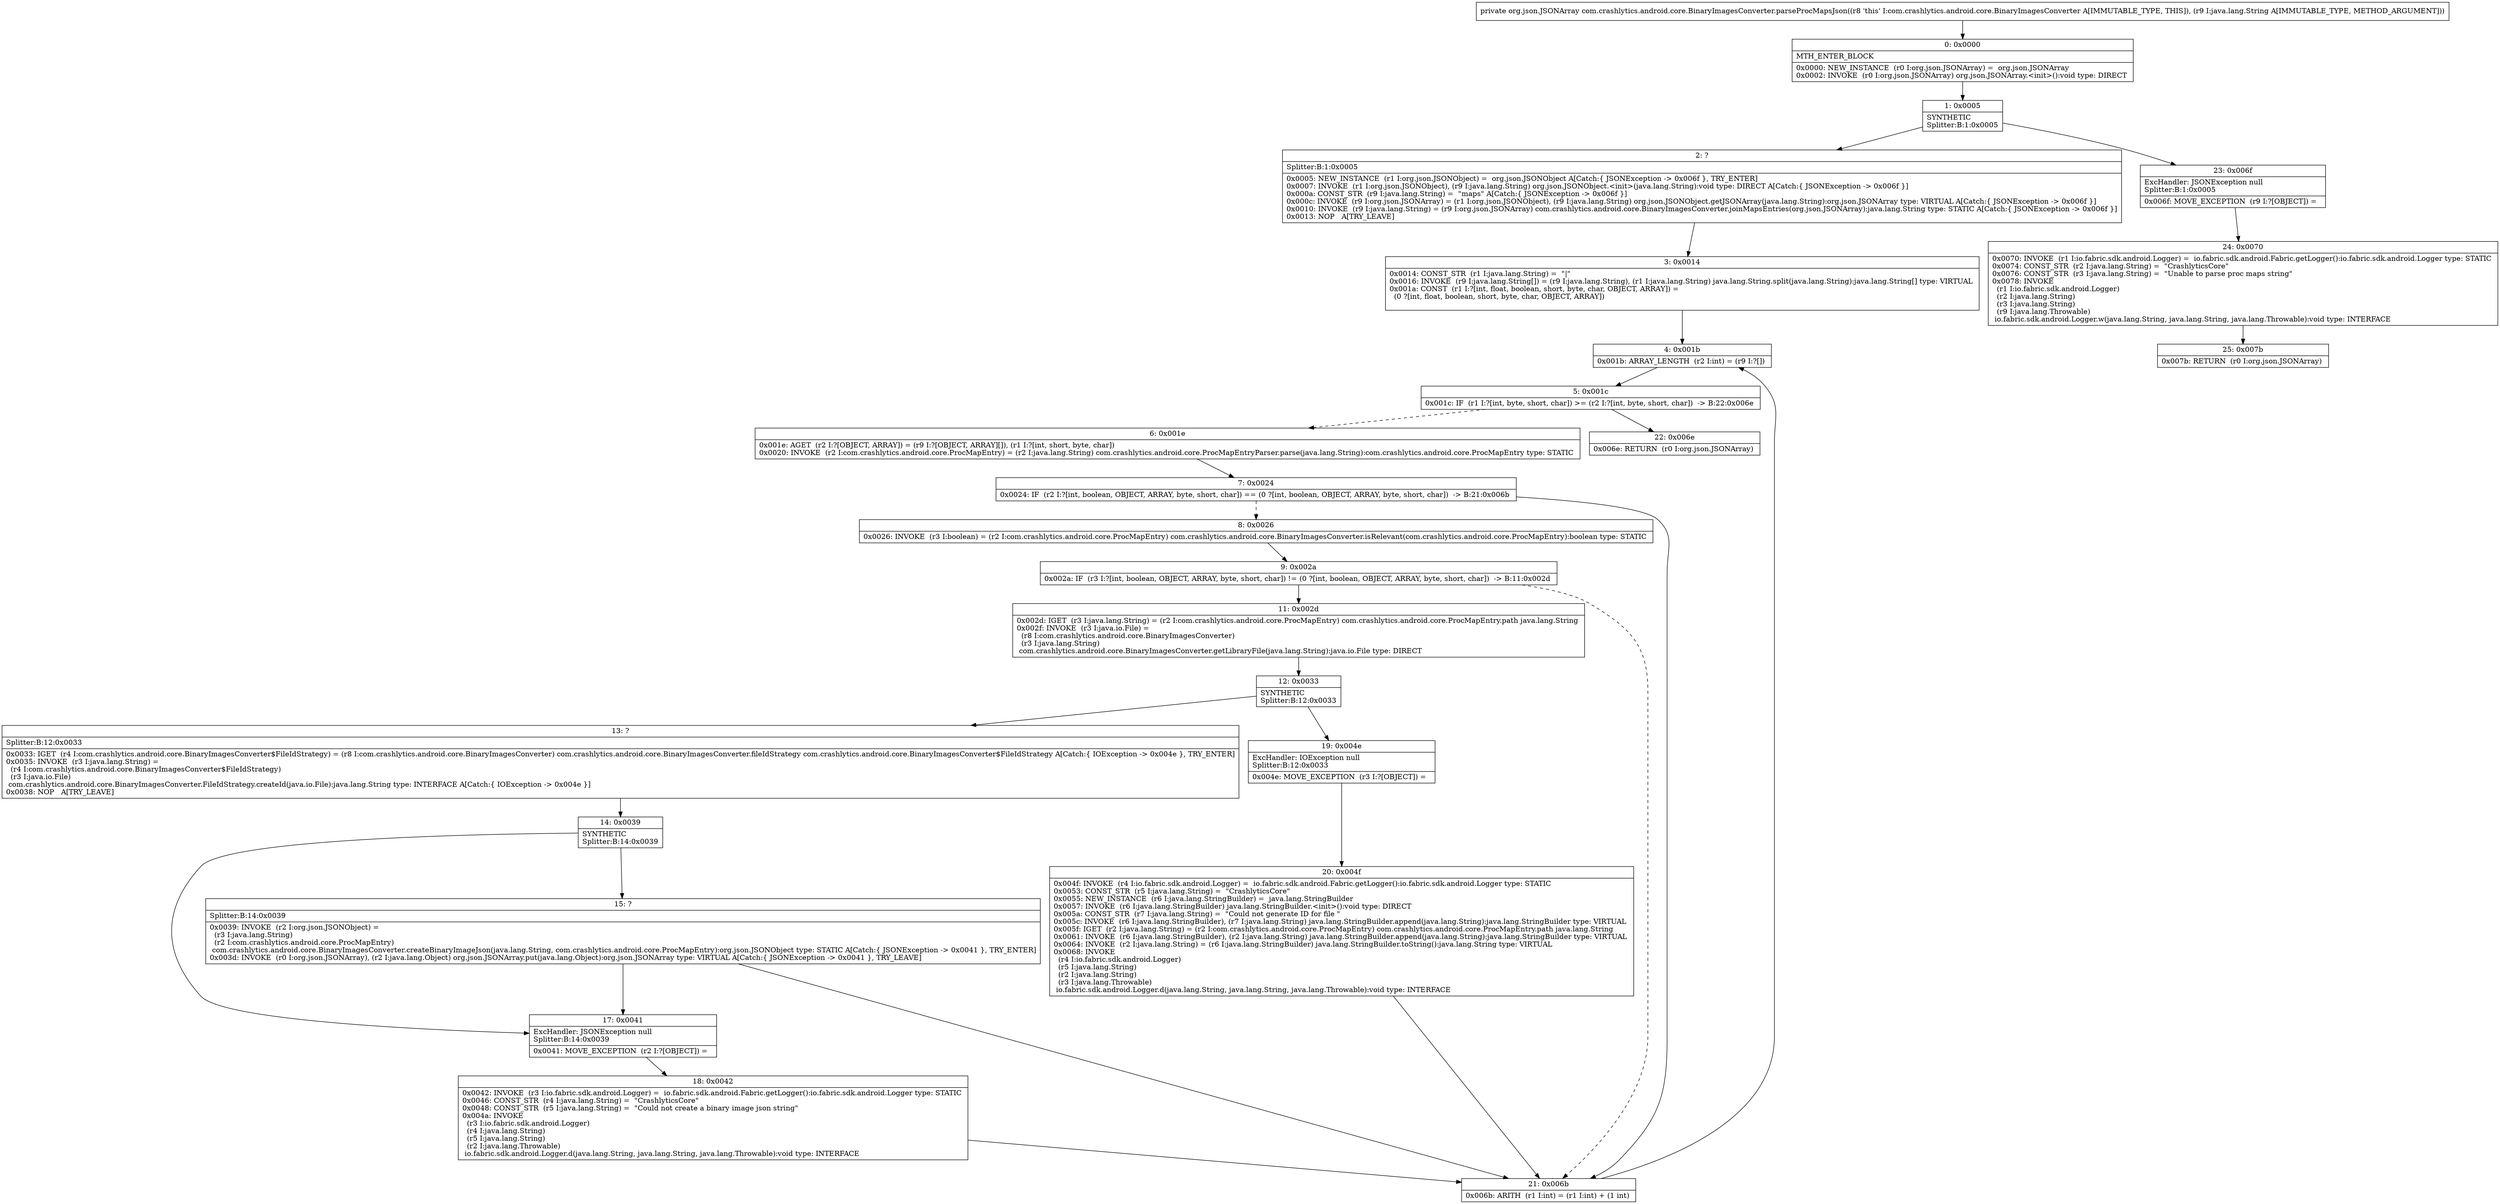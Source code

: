digraph "CFG forcom.crashlytics.android.core.BinaryImagesConverter.parseProcMapsJson(Ljava\/lang\/String;)Lorg\/json\/JSONArray;" {
Node_0 [shape=record,label="{0\:\ 0x0000|MTH_ENTER_BLOCK\l|0x0000: NEW_INSTANCE  (r0 I:org.json.JSONArray) =  org.json.JSONArray \l0x0002: INVOKE  (r0 I:org.json.JSONArray) org.json.JSONArray.\<init\>():void type: DIRECT \l}"];
Node_1 [shape=record,label="{1\:\ 0x0005|SYNTHETIC\lSplitter:B:1:0x0005\l}"];
Node_2 [shape=record,label="{2\:\ ?|Splitter:B:1:0x0005\l|0x0005: NEW_INSTANCE  (r1 I:org.json.JSONObject) =  org.json.JSONObject A[Catch:\{ JSONException \-\> 0x006f \}, TRY_ENTER]\l0x0007: INVOKE  (r1 I:org.json.JSONObject), (r9 I:java.lang.String) org.json.JSONObject.\<init\>(java.lang.String):void type: DIRECT A[Catch:\{ JSONException \-\> 0x006f \}]\l0x000a: CONST_STR  (r9 I:java.lang.String) =  \"maps\" A[Catch:\{ JSONException \-\> 0x006f \}]\l0x000c: INVOKE  (r9 I:org.json.JSONArray) = (r1 I:org.json.JSONObject), (r9 I:java.lang.String) org.json.JSONObject.getJSONArray(java.lang.String):org.json.JSONArray type: VIRTUAL A[Catch:\{ JSONException \-\> 0x006f \}]\l0x0010: INVOKE  (r9 I:java.lang.String) = (r9 I:org.json.JSONArray) com.crashlytics.android.core.BinaryImagesConverter.joinMapsEntries(org.json.JSONArray):java.lang.String type: STATIC A[Catch:\{ JSONException \-\> 0x006f \}]\l0x0013: NOP   A[TRY_LEAVE]\l}"];
Node_3 [shape=record,label="{3\:\ 0x0014|0x0014: CONST_STR  (r1 I:java.lang.String) =  \"\|\" \l0x0016: INVOKE  (r9 I:java.lang.String[]) = (r9 I:java.lang.String), (r1 I:java.lang.String) java.lang.String.split(java.lang.String):java.lang.String[] type: VIRTUAL \l0x001a: CONST  (r1 I:?[int, float, boolean, short, byte, char, OBJECT, ARRAY]) = \l  (0 ?[int, float, boolean, short, byte, char, OBJECT, ARRAY])\l \l}"];
Node_4 [shape=record,label="{4\:\ 0x001b|0x001b: ARRAY_LENGTH  (r2 I:int) = (r9 I:?[]) \l}"];
Node_5 [shape=record,label="{5\:\ 0x001c|0x001c: IF  (r1 I:?[int, byte, short, char]) \>= (r2 I:?[int, byte, short, char])  \-\> B:22:0x006e \l}"];
Node_6 [shape=record,label="{6\:\ 0x001e|0x001e: AGET  (r2 I:?[OBJECT, ARRAY]) = (r9 I:?[OBJECT, ARRAY][]), (r1 I:?[int, short, byte, char]) \l0x0020: INVOKE  (r2 I:com.crashlytics.android.core.ProcMapEntry) = (r2 I:java.lang.String) com.crashlytics.android.core.ProcMapEntryParser.parse(java.lang.String):com.crashlytics.android.core.ProcMapEntry type: STATIC \l}"];
Node_7 [shape=record,label="{7\:\ 0x0024|0x0024: IF  (r2 I:?[int, boolean, OBJECT, ARRAY, byte, short, char]) == (0 ?[int, boolean, OBJECT, ARRAY, byte, short, char])  \-\> B:21:0x006b \l}"];
Node_8 [shape=record,label="{8\:\ 0x0026|0x0026: INVOKE  (r3 I:boolean) = (r2 I:com.crashlytics.android.core.ProcMapEntry) com.crashlytics.android.core.BinaryImagesConverter.isRelevant(com.crashlytics.android.core.ProcMapEntry):boolean type: STATIC \l}"];
Node_9 [shape=record,label="{9\:\ 0x002a|0x002a: IF  (r3 I:?[int, boolean, OBJECT, ARRAY, byte, short, char]) != (0 ?[int, boolean, OBJECT, ARRAY, byte, short, char])  \-\> B:11:0x002d \l}"];
Node_11 [shape=record,label="{11\:\ 0x002d|0x002d: IGET  (r3 I:java.lang.String) = (r2 I:com.crashlytics.android.core.ProcMapEntry) com.crashlytics.android.core.ProcMapEntry.path java.lang.String \l0x002f: INVOKE  (r3 I:java.io.File) = \l  (r8 I:com.crashlytics.android.core.BinaryImagesConverter)\l  (r3 I:java.lang.String)\l com.crashlytics.android.core.BinaryImagesConverter.getLibraryFile(java.lang.String):java.io.File type: DIRECT \l}"];
Node_12 [shape=record,label="{12\:\ 0x0033|SYNTHETIC\lSplitter:B:12:0x0033\l}"];
Node_13 [shape=record,label="{13\:\ ?|Splitter:B:12:0x0033\l|0x0033: IGET  (r4 I:com.crashlytics.android.core.BinaryImagesConverter$FileIdStrategy) = (r8 I:com.crashlytics.android.core.BinaryImagesConverter) com.crashlytics.android.core.BinaryImagesConverter.fileIdStrategy com.crashlytics.android.core.BinaryImagesConverter$FileIdStrategy A[Catch:\{ IOException \-\> 0x004e \}, TRY_ENTER]\l0x0035: INVOKE  (r3 I:java.lang.String) = \l  (r4 I:com.crashlytics.android.core.BinaryImagesConverter$FileIdStrategy)\l  (r3 I:java.io.File)\l com.crashlytics.android.core.BinaryImagesConverter.FileIdStrategy.createId(java.io.File):java.lang.String type: INTERFACE A[Catch:\{ IOException \-\> 0x004e \}]\l0x0038: NOP   A[TRY_LEAVE]\l}"];
Node_14 [shape=record,label="{14\:\ 0x0039|SYNTHETIC\lSplitter:B:14:0x0039\l}"];
Node_15 [shape=record,label="{15\:\ ?|Splitter:B:14:0x0039\l|0x0039: INVOKE  (r2 I:org.json.JSONObject) = \l  (r3 I:java.lang.String)\l  (r2 I:com.crashlytics.android.core.ProcMapEntry)\l com.crashlytics.android.core.BinaryImagesConverter.createBinaryImageJson(java.lang.String, com.crashlytics.android.core.ProcMapEntry):org.json.JSONObject type: STATIC A[Catch:\{ JSONException \-\> 0x0041 \}, TRY_ENTER]\l0x003d: INVOKE  (r0 I:org.json.JSONArray), (r2 I:java.lang.Object) org.json.JSONArray.put(java.lang.Object):org.json.JSONArray type: VIRTUAL A[Catch:\{ JSONException \-\> 0x0041 \}, TRY_LEAVE]\l}"];
Node_17 [shape=record,label="{17\:\ 0x0041|ExcHandler: JSONException null\lSplitter:B:14:0x0039\l|0x0041: MOVE_EXCEPTION  (r2 I:?[OBJECT]) =  \l}"];
Node_18 [shape=record,label="{18\:\ 0x0042|0x0042: INVOKE  (r3 I:io.fabric.sdk.android.Logger) =  io.fabric.sdk.android.Fabric.getLogger():io.fabric.sdk.android.Logger type: STATIC \l0x0046: CONST_STR  (r4 I:java.lang.String) =  \"CrashlyticsCore\" \l0x0048: CONST_STR  (r5 I:java.lang.String) =  \"Could not create a binary image json string\" \l0x004a: INVOKE  \l  (r3 I:io.fabric.sdk.android.Logger)\l  (r4 I:java.lang.String)\l  (r5 I:java.lang.String)\l  (r2 I:java.lang.Throwable)\l io.fabric.sdk.android.Logger.d(java.lang.String, java.lang.String, java.lang.Throwable):void type: INTERFACE \l}"];
Node_19 [shape=record,label="{19\:\ 0x004e|ExcHandler: IOException null\lSplitter:B:12:0x0033\l|0x004e: MOVE_EXCEPTION  (r3 I:?[OBJECT]) =  \l}"];
Node_20 [shape=record,label="{20\:\ 0x004f|0x004f: INVOKE  (r4 I:io.fabric.sdk.android.Logger) =  io.fabric.sdk.android.Fabric.getLogger():io.fabric.sdk.android.Logger type: STATIC \l0x0053: CONST_STR  (r5 I:java.lang.String) =  \"CrashlyticsCore\" \l0x0055: NEW_INSTANCE  (r6 I:java.lang.StringBuilder) =  java.lang.StringBuilder \l0x0057: INVOKE  (r6 I:java.lang.StringBuilder) java.lang.StringBuilder.\<init\>():void type: DIRECT \l0x005a: CONST_STR  (r7 I:java.lang.String) =  \"Could not generate ID for file \" \l0x005c: INVOKE  (r6 I:java.lang.StringBuilder), (r7 I:java.lang.String) java.lang.StringBuilder.append(java.lang.String):java.lang.StringBuilder type: VIRTUAL \l0x005f: IGET  (r2 I:java.lang.String) = (r2 I:com.crashlytics.android.core.ProcMapEntry) com.crashlytics.android.core.ProcMapEntry.path java.lang.String \l0x0061: INVOKE  (r6 I:java.lang.StringBuilder), (r2 I:java.lang.String) java.lang.StringBuilder.append(java.lang.String):java.lang.StringBuilder type: VIRTUAL \l0x0064: INVOKE  (r2 I:java.lang.String) = (r6 I:java.lang.StringBuilder) java.lang.StringBuilder.toString():java.lang.String type: VIRTUAL \l0x0068: INVOKE  \l  (r4 I:io.fabric.sdk.android.Logger)\l  (r5 I:java.lang.String)\l  (r2 I:java.lang.String)\l  (r3 I:java.lang.Throwable)\l io.fabric.sdk.android.Logger.d(java.lang.String, java.lang.String, java.lang.Throwable):void type: INTERFACE \l}"];
Node_21 [shape=record,label="{21\:\ 0x006b|0x006b: ARITH  (r1 I:int) = (r1 I:int) + (1 int) \l}"];
Node_22 [shape=record,label="{22\:\ 0x006e|0x006e: RETURN  (r0 I:org.json.JSONArray) \l}"];
Node_23 [shape=record,label="{23\:\ 0x006f|ExcHandler: JSONException null\lSplitter:B:1:0x0005\l|0x006f: MOVE_EXCEPTION  (r9 I:?[OBJECT]) =  \l}"];
Node_24 [shape=record,label="{24\:\ 0x0070|0x0070: INVOKE  (r1 I:io.fabric.sdk.android.Logger) =  io.fabric.sdk.android.Fabric.getLogger():io.fabric.sdk.android.Logger type: STATIC \l0x0074: CONST_STR  (r2 I:java.lang.String) =  \"CrashlyticsCore\" \l0x0076: CONST_STR  (r3 I:java.lang.String) =  \"Unable to parse proc maps string\" \l0x0078: INVOKE  \l  (r1 I:io.fabric.sdk.android.Logger)\l  (r2 I:java.lang.String)\l  (r3 I:java.lang.String)\l  (r9 I:java.lang.Throwable)\l io.fabric.sdk.android.Logger.w(java.lang.String, java.lang.String, java.lang.Throwable):void type: INTERFACE \l}"];
Node_25 [shape=record,label="{25\:\ 0x007b|0x007b: RETURN  (r0 I:org.json.JSONArray) \l}"];
MethodNode[shape=record,label="{private org.json.JSONArray com.crashlytics.android.core.BinaryImagesConverter.parseProcMapsJson((r8 'this' I:com.crashlytics.android.core.BinaryImagesConverter A[IMMUTABLE_TYPE, THIS]), (r9 I:java.lang.String A[IMMUTABLE_TYPE, METHOD_ARGUMENT])) }"];
MethodNode -> Node_0;
Node_0 -> Node_1;
Node_1 -> Node_2;
Node_1 -> Node_23;
Node_2 -> Node_3;
Node_3 -> Node_4;
Node_4 -> Node_5;
Node_5 -> Node_6[style=dashed];
Node_5 -> Node_22;
Node_6 -> Node_7;
Node_7 -> Node_8[style=dashed];
Node_7 -> Node_21;
Node_8 -> Node_9;
Node_9 -> Node_11;
Node_9 -> Node_21[style=dashed];
Node_11 -> Node_12;
Node_12 -> Node_13;
Node_12 -> Node_19;
Node_13 -> Node_14;
Node_14 -> Node_15;
Node_14 -> Node_17;
Node_15 -> Node_17;
Node_15 -> Node_21;
Node_17 -> Node_18;
Node_18 -> Node_21;
Node_19 -> Node_20;
Node_20 -> Node_21;
Node_21 -> Node_4;
Node_23 -> Node_24;
Node_24 -> Node_25;
}

